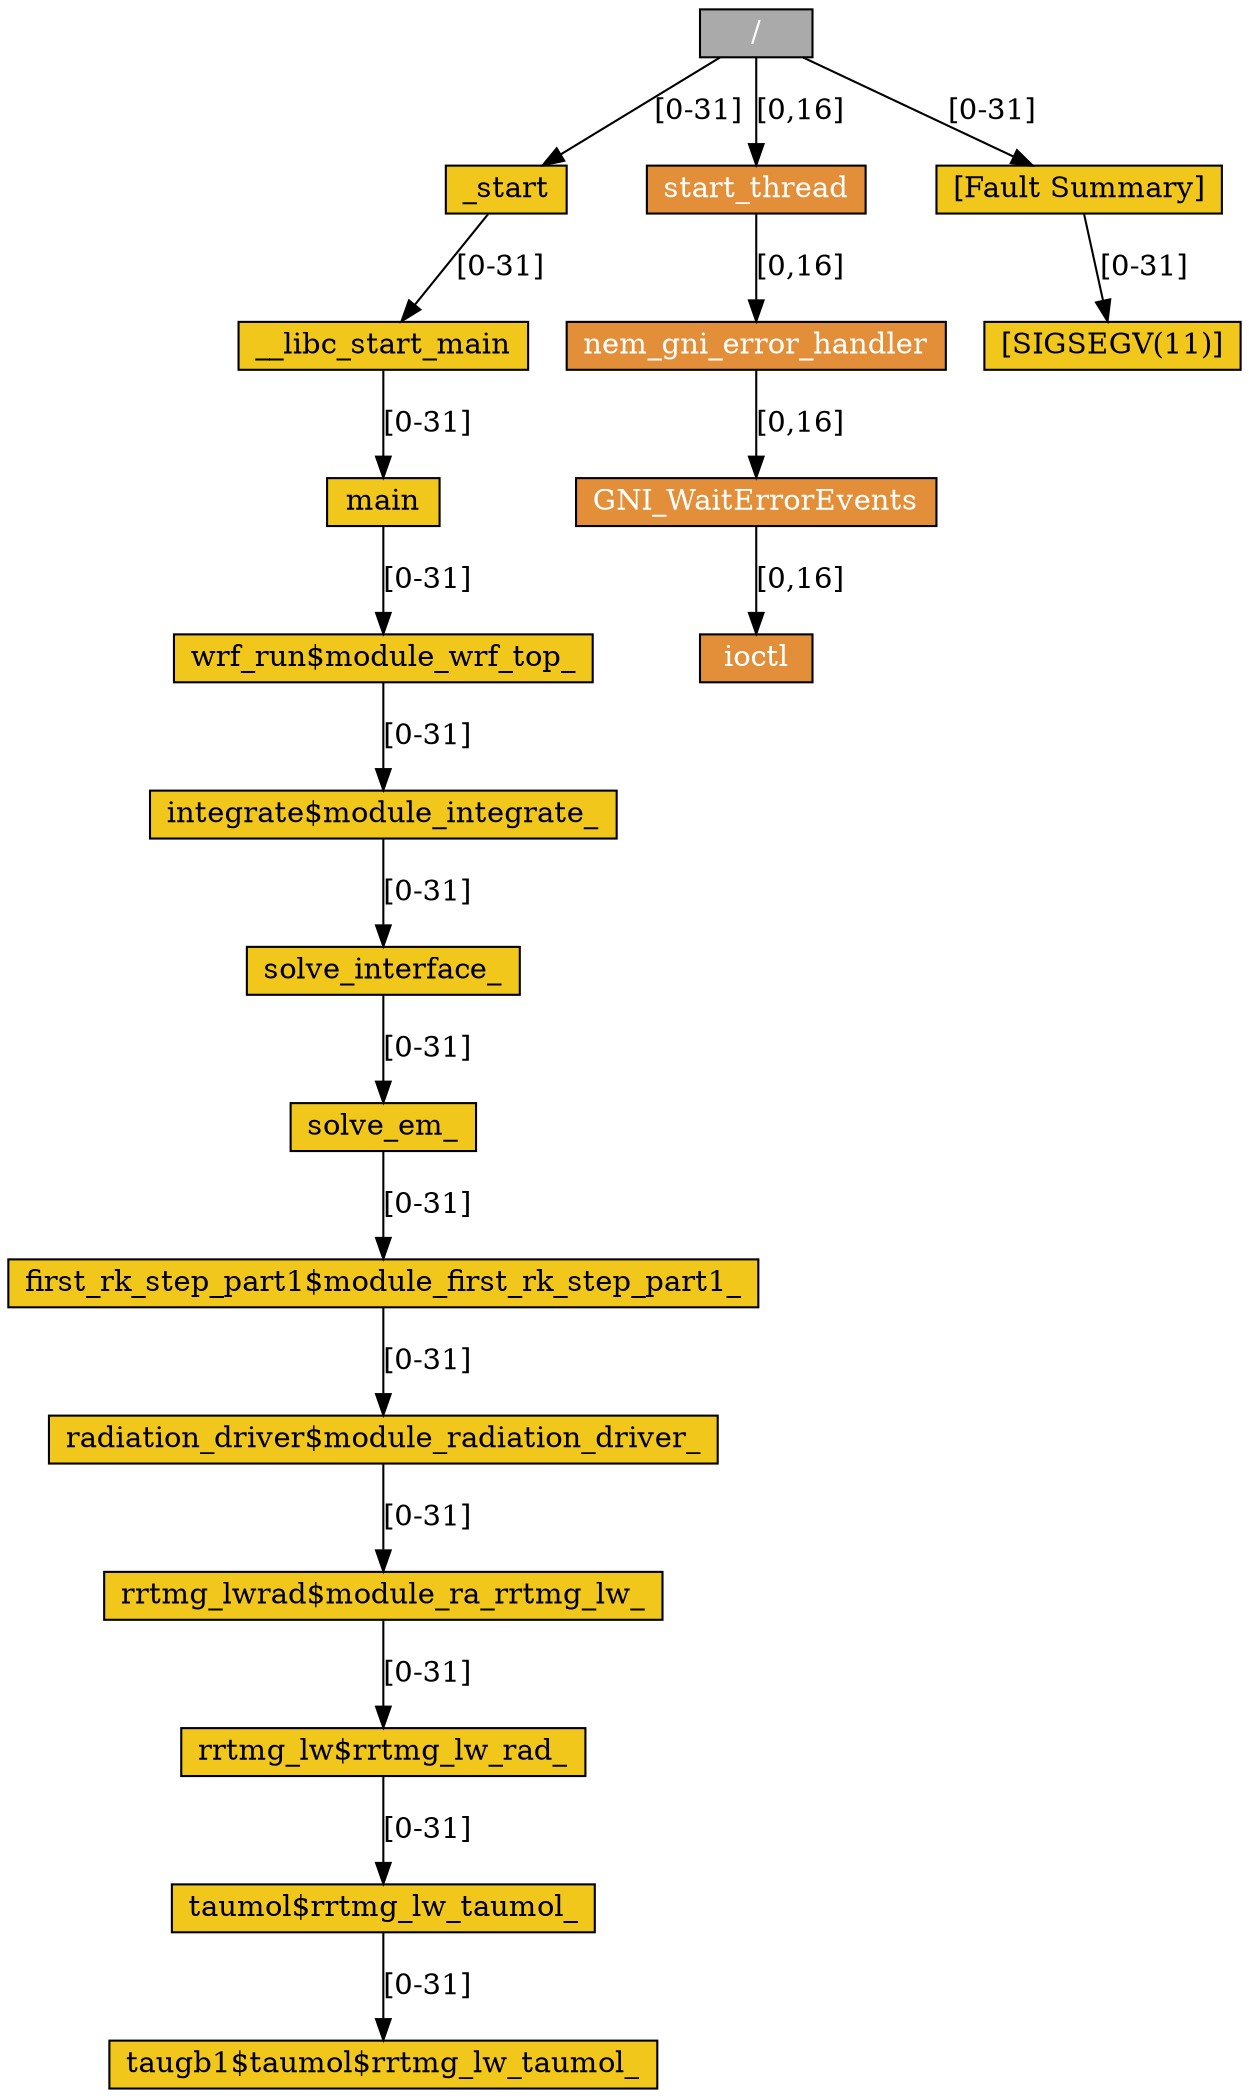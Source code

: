 digraph G {
	node [shape=record,style=filled,labeljust=c,height=0.2];
	0 [pos="0,0", label="/", fillcolor="#AAAAAA",fontcolor="#FFFFFF"];
	49501891 [pos="0,0", label="_start", fillcolor="#f1c71c",fontcolor="#000000"];
	-1135194732 [pos="0,0", label="__libc_start_main", fillcolor="#f1c71c",fontcolor="#000000"];
	52696333 [pos="0,0", label="main", fillcolor="#f1c71c",fontcolor="#000000"];
	470682679 [pos="0,0", label="wrf_run$module_wrf_top_", fillcolor="#f1c71c",fontcolor="#000000"];
	58136343 [pos="0,0", label="integrate$module_integrate_", fillcolor="#f1c71c",fontcolor="#000000"];
	-751716419 [pos="0,0", label="solve_interface_", fillcolor="#f1c71c",fontcolor="#000000"];
	1798797978 [pos="0,0", label="solve_em_", fillcolor="#f1c71c",fontcolor="#000000"];
	1584968756 [pos="0,0", label="first_rk_step_part1$module_first_rk_step_part1_", fillcolor="#f1c71c",fontcolor="#000000"];
	-70104016 [pos="0,0", label="radiation_driver$module_radiation_driver_", fillcolor="#f1c71c",fontcolor="#000000"];
	-1954221781 [pos="0,0", label="rrtmg_lwrad$module_ra_rrtmg_lw_", fillcolor="#f1c71c",fontcolor="#000000"];
	-450793008 [pos="0,0", label="rrtmg_lw$rrtmg_lw_rad_", fillcolor="#f1c71c",fontcolor="#000000"];
	-1862450932 [pos="0,0", label="taumol$rrtmg_lw_taumol_", fillcolor="#f1c71c",fontcolor="#000000"];
	1553151282 [pos="0,0", label="taugb1$taumol$rrtmg_lw_taumol_", fillcolor="#f1c71c",fontcolor="#000000"];
	-2144198361 [pos="0,0", label="start_thread", fillcolor="#e38e38",fontcolor="#FFFFFF"];
	-746628090 [pos="0,0", label="nem_gni_error_handler", fillcolor="#e38e38",fontcolor="#FFFFFF"];
	551564553 [pos="0,0", label="GNI_WaitErrorEvents", fillcolor="#e38e38",fontcolor="#FFFFFF"];
	678235212 [pos="0,0", label="ioctl", fillcolor="#e38e38",fontcolor="#FFFFFF"];
	-2134501904 [pos="0,0", label="[Fault Summary]", fillcolor="#f1c71c",fontcolor="#000000"];
	-576080587 [pos="0,0", label="[SIGSEGV(11)]", fillcolor="#f1c71c",fontcolor="#000000"];
	0 -> 49501891 [label="[0-31]"]
	49501891 -> -1135194732 [label="[0-31]"]
	-1135194732 -> 52696333 [label="[0-31]"]
	52696333 -> 470682679 [label="[0-31]"]
	470682679 -> 58136343 [label="[0-31]"]
	58136343 -> -751716419 [label="[0-31]"]
	-751716419 -> 1798797978 [label="[0-31]"]
	1798797978 -> 1584968756 [label="[0-31]"]
	1584968756 -> -70104016 [label="[0-31]"]
	-70104016 -> -1954221781 [label="[0-31]"]
	-1954221781 -> -450793008 [label="[0-31]"]
	-450793008 -> -1862450932 [label="[0-31]"]
	-1862450932 -> 1553151282 [label="[0-31]"]
	0 -> -2144198361 [label="[0,16]"]
	-2144198361 -> -746628090 [label="[0,16]"]
	-746628090 -> 551564553 [label="[0,16]"]
	551564553 -> 678235212 [label="[0,16]"]
	0 -> -2134501904 [label="[0-31]"]
	-2134501904 -> -576080587 [label="[0-31]"]
}
